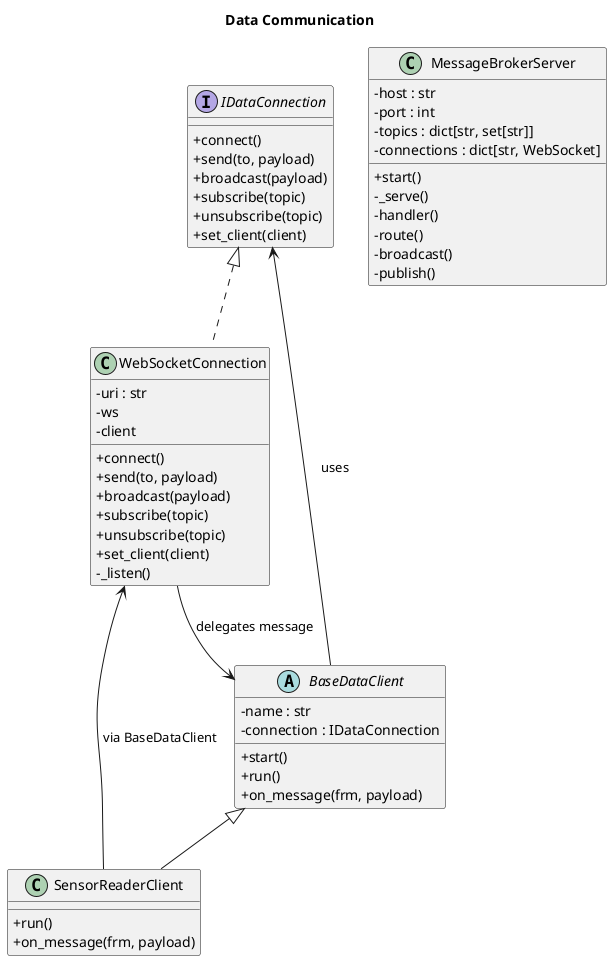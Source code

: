 @startuml
skinparam classAttributeIconSize 0
title Data Communication

' Interfaces
interface IDataConnection {
    +connect()
    +send(to, payload)
    +broadcast(payload)
    +subscribe(topic)
    +unsubscribe(topic)
    +set_client(client)
}

' Implementations
class WebSocketConnection {
    -uri : str
    -ws
    -client
    +connect()
    +send(to, payload)
    +broadcast(payload)
    +subscribe(topic)
    +unsubscribe(topic)
    +set_client(client)
    -_listen()
}

IDataConnection <|.. WebSocketConnection

abstract class BaseDataClient {
    -name : str
    -connection : IDataConnection
    +start()
    +run()
    +on_message(frm, payload)
}

WebSocketConnection --> BaseDataClient : delegates message
BaseDataClient --> IDataConnection : uses

class MessageBrokerServer {
    -host : str
    -port : int
    -topics : dict[str, set[str]]
    -connections : dict[str, WebSocket]
    +start()
    -_serve()
    -handler()
    -route()
    -broadcast()
    -publish()
}

' Example subclass of BaseDataClient
class SensorReaderClient {
    +run()
    +on_message(frm, payload)
}

BaseDataClient <|-- SensorReaderClient
SensorReaderClient --> WebSocketConnection : via BaseDataClient
@enduml